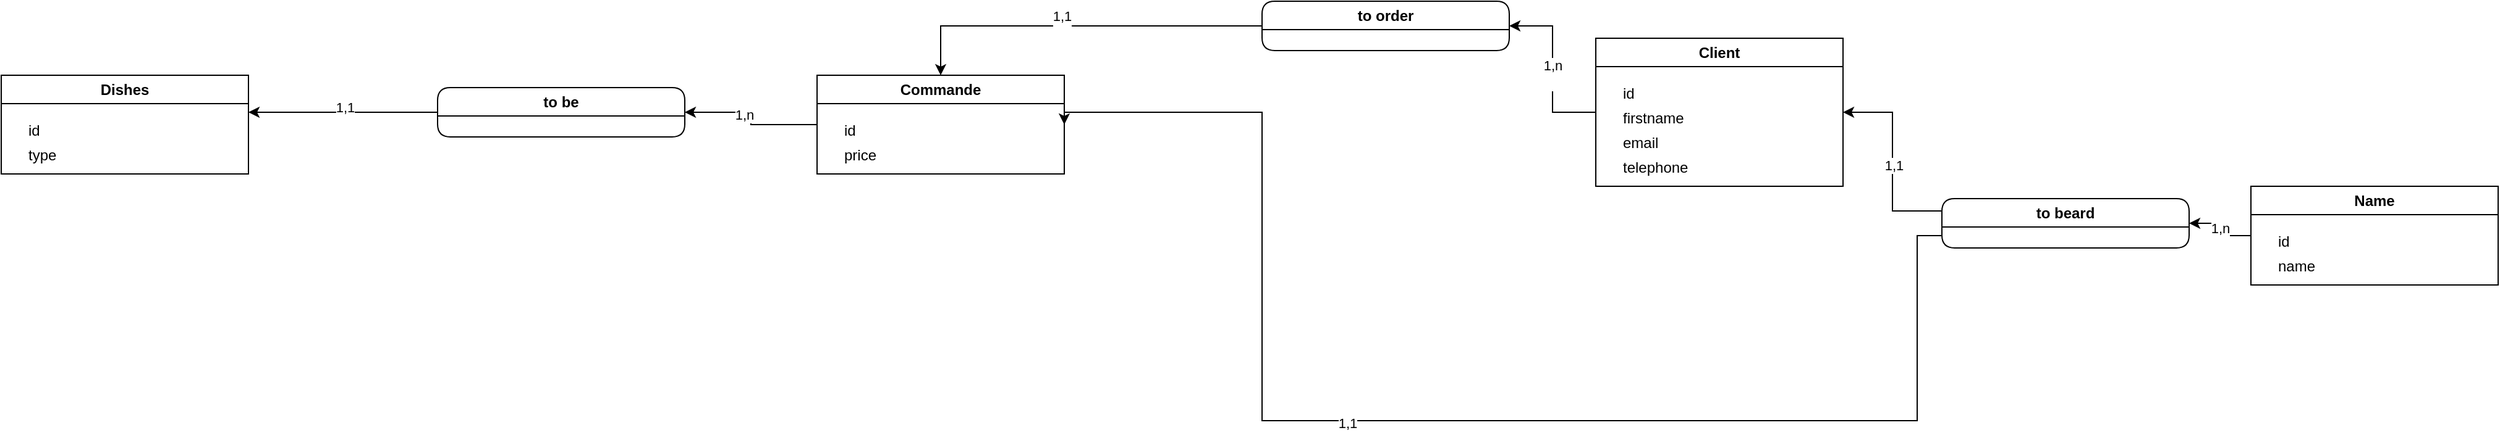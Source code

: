 <mxfile version="26.0.13">
  <diagram name="Page-1" id="PlA0bTD1htJH5vswvW3-">
    <mxGraphModel dx="3088" dy="786" grid="1" gridSize="10" guides="1" tooltips="1" connect="1" arrows="1" fold="1" page="1" pageScale="1" pageWidth="827" pageHeight="1169" math="0" shadow="0">
      <root>
        <mxCell id="0" />
        <mxCell id="1" parent="0" />
        <mxCell id="KmXmgMrSgxEoT7Rdzo6j-13" style="edgeStyle=orthogonalEdgeStyle;rounded=0;orthogonalLoop=1;jettySize=auto;html=1;entryX=1;entryY=0.5;entryDx=0;entryDy=0;" edge="1" parent="1" source="KmXmgMrSgxEoT7Rdzo6j-1" target="KmXmgMrSgxEoT7Rdzo6j-4">
          <mxGeometry relative="1" as="geometry" />
        </mxCell>
        <mxCell id="KmXmgMrSgxEoT7Rdzo6j-16" value="1,n" style="edgeLabel;html=1;align=center;verticalAlign=middle;resizable=0;points=[];" vertex="1" connectable="0" parent="KmXmgMrSgxEoT7Rdzo6j-13">
          <mxGeometry x="0.033" relative="1" as="geometry">
            <mxPoint as="offset" />
          </mxGeometry>
        </mxCell>
        <mxCell id="KmXmgMrSgxEoT7Rdzo6j-1" value="Name" style="swimlane;whiteSpace=wrap;html=1;" vertex="1" parent="1">
          <mxGeometry x="640" y="290" width="200" height="80" as="geometry" />
        </mxCell>
        <mxCell id="KmXmgMrSgxEoT7Rdzo6j-2" value="id" style="text;html=1;align=left;verticalAlign=middle;resizable=0;points=[];autosize=1;strokeColor=none;fillColor=none;" vertex="1" parent="KmXmgMrSgxEoT7Rdzo6j-1">
          <mxGeometry x="20" y="30" width="30" height="30" as="geometry" />
        </mxCell>
        <mxCell id="KmXmgMrSgxEoT7Rdzo6j-3" value="name" style="text;html=1;align=left;verticalAlign=middle;resizable=0;points=[];autosize=1;strokeColor=none;fillColor=none;" vertex="1" parent="KmXmgMrSgxEoT7Rdzo6j-1">
          <mxGeometry x="20" y="50" width="50" height="30" as="geometry" />
        </mxCell>
        <mxCell id="KmXmgMrSgxEoT7Rdzo6j-14" style="edgeStyle=orthogonalEdgeStyle;rounded=0;orthogonalLoop=1;jettySize=auto;html=1;exitX=0;exitY=0.25;exitDx=0;exitDy=0;entryX=1;entryY=0.5;entryDx=0;entryDy=0;" edge="1" parent="1" source="KmXmgMrSgxEoT7Rdzo6j-4" target="KmXmgMrSgxEoT7Rdzo6j-7">
          <mxGeometry relative="1" as="geometry" />
        </mxCell>
        <mxCell id="KmXmgMrSgxEoT7Rdzo6j-17" value="1,1" style="edgeLabel;html=1;align=center;verticalAlign=middle;resizable=0;points=[];" vertex="1" connectable="0" parent="KmXmgMrSgxEoT7Rdzo6j-14">
          <mxGeometry x="-0.033" y="-1" relative="1" as="geometry">
            <mxPoint as="offset" />
          </mxGeometry>
        </mxCell>
        <mxCell id="KmXmgMrSgxEoT7Rdzo6j-15" style="edgeStyle=orthogonalEdgeStyle;rounded=0;orthogonalLoop=1;jettySize=auto;html=1;exitX=0;exitY=0.75;exitDx=0;exitDy=0;entryX=1;entryY=0.5;entryDx=0;entryDy=0;" edge="1" parent="1" source="KmXmgMrSgxEoT7Rdzo6j-4" target="KmXmgMrSgxEoT7Rdzo6j-10">
          <mxGeometry relative="1" as="geometry">
            <Array as="points">
              <mxPoint x="370" y="330" />
              <mxPoint x="370" y="480" />
              <mxPoint x="-160" y="480" />
              <mxPoint x="-160" y="230" />
            </Array>
          </mxGeometry>
        </mxCell>
        <mxCell id="KmXmgMrSgxEoT7Rdzo6j-18" value="1,1" style="edgeLabel;html=1;align=center;verticalAlign=middle;resizable=0;points=[];" vertex="1" connectable="0" parent="KmXmgMrSgxEoT7Rdzo6j-15">
          <mxGeometry x="0.127" y="2" relative="1" as="geometry">
            <mxPoint as="offset" />
          </mxGeometry>
        </mxCell>
        <mxCell id="KmXmgMrSgxEoT7Rdzo6j-4" value="to beard" style="swimlane;whiteSpace=wrap;html=1;rounded=1;" vertex="1" parent="1">
          <mxGeometry x="390" y="300" width="200" height="40" as="geometry" />
        </mxCell>
        <mxCell id="KmXmgMrSgxEoT7Rdzo6j-23" style="edgeStyle=orthogonalEdgeStyle;rounded=0;orthogonalLoop=1;jettySize=auto;html=1;exitX=0;exitY=0.5;exitDx=0;exitDy=0;entryX=1;entryY=0.5;entryDx=0;entryDy=0;" edge="1" parent="1" source="KmXmgMrSgxEoT7Rdzo6j-7" target="KmXmgMrSgxEoT7Rdzo6j-22">
          <mxGeometry relative="1" as="geometry" />
        </mxCell>
        <mxCell id="KmXmgMrSgxEoT7Rdzo6j-25" value="1,n&lt;div&gt;&lt;br&gt;&lt;/div&gt;" style="edgeLabel;html=1;align=center;verticalAlign=middle;resizable=0;points=[];" vertex="1" connectable="0" parent="KmXmgMrSgxEoT7Rdzo6j-23">
          <mxGeometry x="-0.057" relative="1" as="geometry">
            <mxPoint as="offset" />
          </mxGeometry>
        </mxCell>
        <mxCell id="KmXmgMrSgxEoT7Rdzo6j-7" value="Client" style="swimlane;whiteSpace=wrap;html=1;" vertex="1" parent="1">
          <mxGeometry x="110" y="170" width="200" height="120" as="geometry" />
        </mxCell>
        <mxCell id="KmXmgMrSgxEoT7Rdzo6j-8" value="id" style="text;html=1;align=left;verticalAlign=middle;resizable=0;points=[];autosize=1;strokeColor=none;fillColor=none;" vertex="1" parent="KmXmgMrSgxEoT7Rdzo6j-7">
          <mxGeometry x="20" y="30" width="30" height="30" as="geometry" />
        </mxCell>
        <mxCell id="KmXmgMrSgxEoT7Rdzo6j-9" value="firstname" style="text;html=1;align=left;verticalAlign=middle;resizable=0;points=[];autosize=1;strokeColor=none;fillColor=none;" vertex="1" parent="KmXmgMrSgxEoT7Rdzo6j-7">
          <mxGeometry x="20" y="50" width="70" height="30" as="geometry" />
        </mxCell>
        <mxCell id="KmXmgMrSgxEoT7Rdzo6j-19" value="email" style="text;html=1;align=left;verticalAlign=middle;resizable=0;points=[];autosize=1;strokeColor=none;fillColor=none;" vertex="1" parent="KmXmgMrSgxEoT7Rdzo6j-7">
          <mxGeometry x="20" y="70" width="50" height="30" as="geometry" />
        </mxCell>
        <mxCell id="KmXmgMrSgxEoT7Rdzo6j-20" value="telephone" style="text;html=1;align=left;verticalAlign=middle;resizable=0;points=[];autosize=1;strokeColor=none;fillColor=none;" vertex="1" parent="KmXmgMrSgxEoT7Rdzo6j-7">
          <mxGeometry x="20" y="90" width="80" height="30" as="geometry" />
        </mxCell>
        <mxCell id="KmXmgMrSgxEoT7Rdzo6j-31" style="edgeStyle=orthogonalEdgeStyle;rounded=0;orthogonalLoop=1;jettySize=auto;html=1;exitX=0;exitY=0.5;exitDx=0;exitDy=0;entryX=1;entryY=0.5;entryDx=0;entryDy=0;" edge="1" parent="1" source="KmXmgMrSgxEoT7Rdzo6j-10" target="KmXmgMrSgxEoT7Rdzo6j-27">
          <mxGeometry relative="1" as="geometry" />
        </mxCell>
        <mxCell id="KmXmgMrSgxEoT7Rdzo6j-36" value="1,n" style="edgeLabel;html=1;align=center;verticalAlign=middle;resizable=0;points=[];" vertex="1" connectable="0" parent="KmXmgMrSgxEoT7Rdzo6j-31">
          <mxGeometry x="0.178" y="2" relative="1" as="geometry">
            <mxPoint as="offset" />
          </mxGeometry>
        </mxCell>
        <mxCell id="KmXmgMrSgxEoT7Rdzo6j-10" value="Commande" style="swimlane;whiteSpace=wrap;html=1;startSize=23;" vertex="1" parent="1">
          <mxGeometry x="-520" y="200" width="200" height="80" as="geometry" />
        </mxCell>
        <mxCell id="KmXmgMrSgxEoT7Rdzo6j-11" value="id" style="text;html=1;align=left;verticalAlign=middle;resizable=0;points=[];autosize=1;strokeColor=none;fillColor=none;" vertex="1" parent="KmXmgMrSgxEoT7Rdzo6j-10">
          <mxGeometry x="20" y="30" width="30" height="30" as="geometry" />
        </mxCell>
        <mxCell id="KmXmgMrSgxEoT7Rdzo6j-12" value="price" style="text;html=1;align=left;verticalAlign=middle;resizable=0;points=[];autosize=1;strokeColor=none;fillColor=none;" vertex="1" parent="KmXmgMrSgxEoT7Rdzo6j-10">
          <mxGeometry x="20" y="50" width="50" height="30" as="geometry" />
        </mxCell>
        <mxCell id="KmXmgMrSgxEoT7Rdzo6j-24" style="edgeStyle=orthogonalEdgeStyle;rounded=0;orthogonalLoop=1;jettySize=auto;html=1;exitX=0;exitY=0.5;exitDx=0;exitDy=0;entryX=0.5;entryY=0;entryDx=0;entryDy=0;" edge="1" parent="1" source="KmXmgMrSgxEoT7Rdzo6j-22" target="KmXmgMrSgxEoT7Rdzo6j-10">
          <mxGeometry relative="1" as="geometry" />
        </mxCell>
        <mxCell id="KmXmgMrSgxEoT7Rdzo6j-26" value="1,1&lt;div&gt;&lt;br&gt;&lt;/div&gt;" style="edgeLabel;html=1;align=center;verticalAlign=middle;resizable=0;points=[];" vertex="1" connectable="0" parent="KmXmgMrSgxEoT7Rdzo6j-24">
          <mxGeometry x="0.082" y="-1" relative="1" as="geometry">
            <mxPoint as="offset" />
          </mxGeometry>
        </mxCell>
        <mxCell id="KmXmgMrSgxEoT7Rdzo6j-22" value="to order" style="swimlane;whiteSpace=wrap;html=1;rounded=1;" vertex="1" parent="1">
          <mxGeometry x="-160" y="140" width="200" height="40" as="geometry" />
        </mxCell>
        <mxCell id="KmXmgMrSgxEoT7Rdzo6j-32" style="edgeStyle=orthogonalEdgeStyle;rounded=0;orthogonalLoop=1;jettySize=auto;html=1;exitX=0;exitY=0.5;exitDx=0;exitDy=0;" edge="1" parent="1" source="KmXmgMrSgxEoT7Rdzo6j-27">
          <mxGeometry relative="1" as="geometry">
            <mxPoint x="-980" y="230" as="targetPoint" />
          </mxGeometry>
        </mxCell>
        <mxCell id="KmXmgMrSgxEoT7Rdzo6j-37" value="1,1" style="edgeLabel;html=1;align=center;verticalAlign=middle;resizable=0;points=[];" vertex="1" connectable="0" parent="KmXmgMrSgxEoT7Rdzo6j-32">
          <mxGeometry x="-0.021" y="-3" relative="1" as="geometry">
            <mxPoint y="-1" as="offset" />
          </mxGeometry>
        </mxCell>
        <mxCell id="KmXmgMrSgxEoT7Rdzo6j-27" value="to be" style="swimlane;whiteSpace=wrap;html=1;rounded=1;" vertex="1" parent="1">
          <mxGeometry x="-827" y="210" width="200" height="40" as="geometry" />
        </mxCell>
        <mxCell id="KmXmgMrSgxEoT7Rdzo6j-28" value="Dishes" style="swimlane;whiteSpace=wrap;html=1;startSize=23;" vertex="1" parent="1">
          <mxGeometry x="-1180" y="200" width="200" height="80" as="geometry" />
        </mxCell>
        <mxCell id="KmXmgMrSgxEoT7Rdzo6j-29" value="id" style="text;html=1;align=left;verticalAlign=middle;resizable=0;points=[];autosize=1;strokeColor=none;fillColor=none;" vertex="1" parent="KmXmgMrSgxEoT7Rdzo6j-28">
          <mxGeometry x="20" y="30" width="30" height="30" as="geometry" />
        </mxCell>
        <mxCell id="KmXmgMrSgxEoT7Rdzo6j-30" value="type" style="text;html=1;align=left;verticalAlign=middle;resizable=0;points=[];autosize=1;strokeColor=none;fillColor=none;" vertex="1" parent="KmXmgMrSgxEoT7Rdzo6j-28">
          <mxGeometry x="20" y="50" width="50" height="30" as="geometry" />
        </mxCell>
      </root>
    </mxGraphModel>
  </diagram>
</mxfile>

